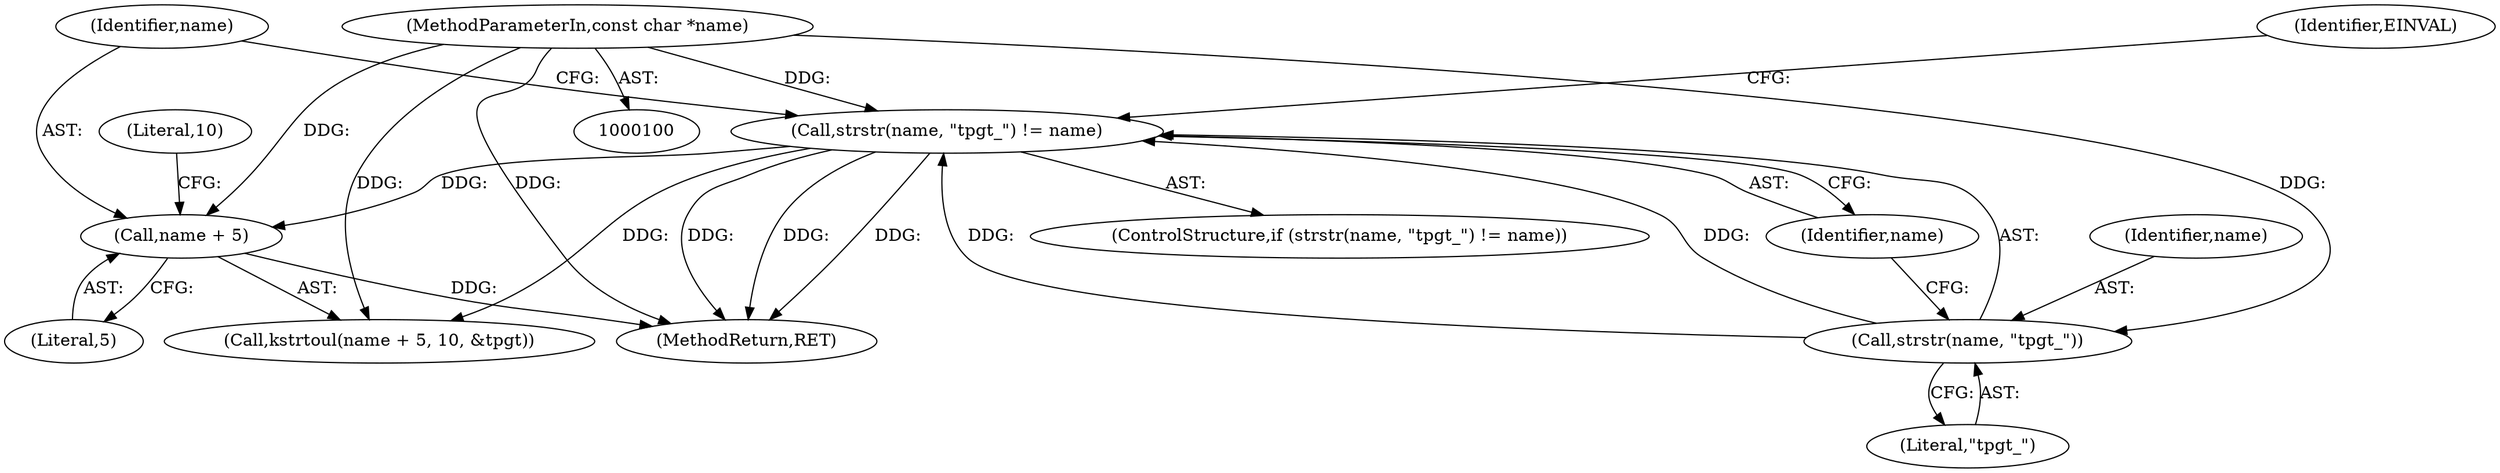 digraph "1_linux_59c816c1f24df0204e01851431d3bab3eb76719c@del" {
"1000121" [label="(Call,name + 5)"];
"1000109" [label="(Call,strstr(name, \"tpgt_\") != name)"];
"1000110" [label="(Call,strstr(name, \"tpgt_\"))"];
"1000103" [label="(MethodParameterIn,const char *name)"];
"1000121" [label="(Call,name + 5)"];
"1000111" [label="(Identifier,name)"];
"1000123" [label="(Literal,5)"];
"1000110" [label="(Call,strstr(name, \"tpgt_\"))"];
"1000109" [label="(Call,strstr(name, \"tpgt_\") != name)"];
"1000112" [label="(Literal,\"tpgt_\")"];
"1000113" [label="(Identifier,name)"];
"1000103" [label="(MethodParameterIn,const char *name)"];
"1000124" [label="(Literal,10)"];
"1000120" [label="(Call,kstrtoul(name + 5, 10, &tpgt))"];
"1000211" [label="(MethodReturn,RET)"];
"1000122" [label="(Identifier,name)"];
"1000108" [label="(ControlStructure,if (strstr(name, \"tpgt_\") != name))"];
"1000117" [label="(Identifier,EINVAL)"];
"1000121" -> "1000120"  [label="AST: "];
"1000121" -> "1000123"  [label="CFG: "];
"1000122" -> "1000121"  [label="AST: "];
"1000123" -> "1000121"  [label="AST: "];
"1000124" -> "1000121"  [label="CFG: "];
"1000121" -> "1000211"  [label="DDG: "];
"1000109" -> "1000121"  [label="DDG: "];
"1000103" -> "1000121"  [label="DDG: "];
"1000109" -> "1000108"  [label="AST: "];
"1000109" -> "1000113"  [label="CFG: "];
"1000110" -> "1000109"  [label="AST: "];
"1000113" -> "1000109"  [label="AST: "];
"1000117" -> "1000109"  [label="CFG: "];
"1000122" -> "1000109"  [label="CFG: "];
"1000109" -> "1000211"  [label="DDG: "];
"1000109" -> "1000211"  [label="DDG: "];
"1000109" -> "1000211"  [label="DDG: "];
"1000110" -> "1000109"  [label="DDG: "];
"1000110" -> "1000109"  [label="DDG: "];
"1000103" -> "1000109"  [label="DDG: "];
"1000109" -> "1000120"  [label="DDG: "];
"1000110" -> "1000112"  [label="CFG: "];
"1000111" -> "1000110"  [label="AST: "];
"1000112" -> "1000110"  [label="AST: "];
"1000113" -> "1000110"  [label="CFG: "];
"1000103" -> "1000110"  [label="DDG: "];
"1000103" -> "1000100"  [label="AST: "];
"1000103" -> "1000211"  [label="DDG: "];
"1000103" -> "1000120"  [label="DDG: "];
}

